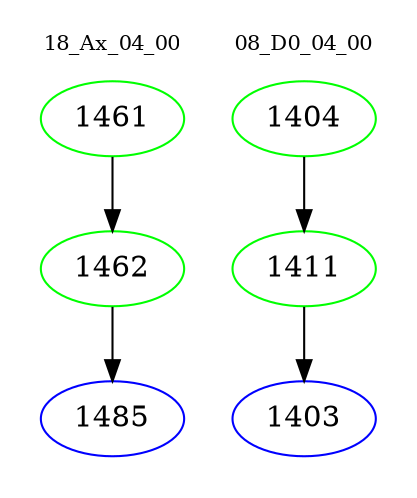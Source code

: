 digraph{
subgraph cluster_0 {
color = white
label = "18_Ax_04_00";
fontsize=10;
T0_1461 [label="1461", color="green"]
T0_1461 -> T0_1462 [color="black"]
T0_1462 [label="1462", color="green"]
T0_1462 -> T0_1485 [color="black"]
T0_1485 [label="1485", color="blue"]
}
subgraph cluster_1 {
color = white
label = "08_D0_04_00";
fontsize=10;
T1_1404 [label="1404", color="green"]
T1_1404 -> T1_1411 [color="black"]
T1_1411 [label="1411", color="green"]
T1_1411 -> T1_1403 [color="black"]
T1_1403 [label="1403", color="blue"]
}
}
